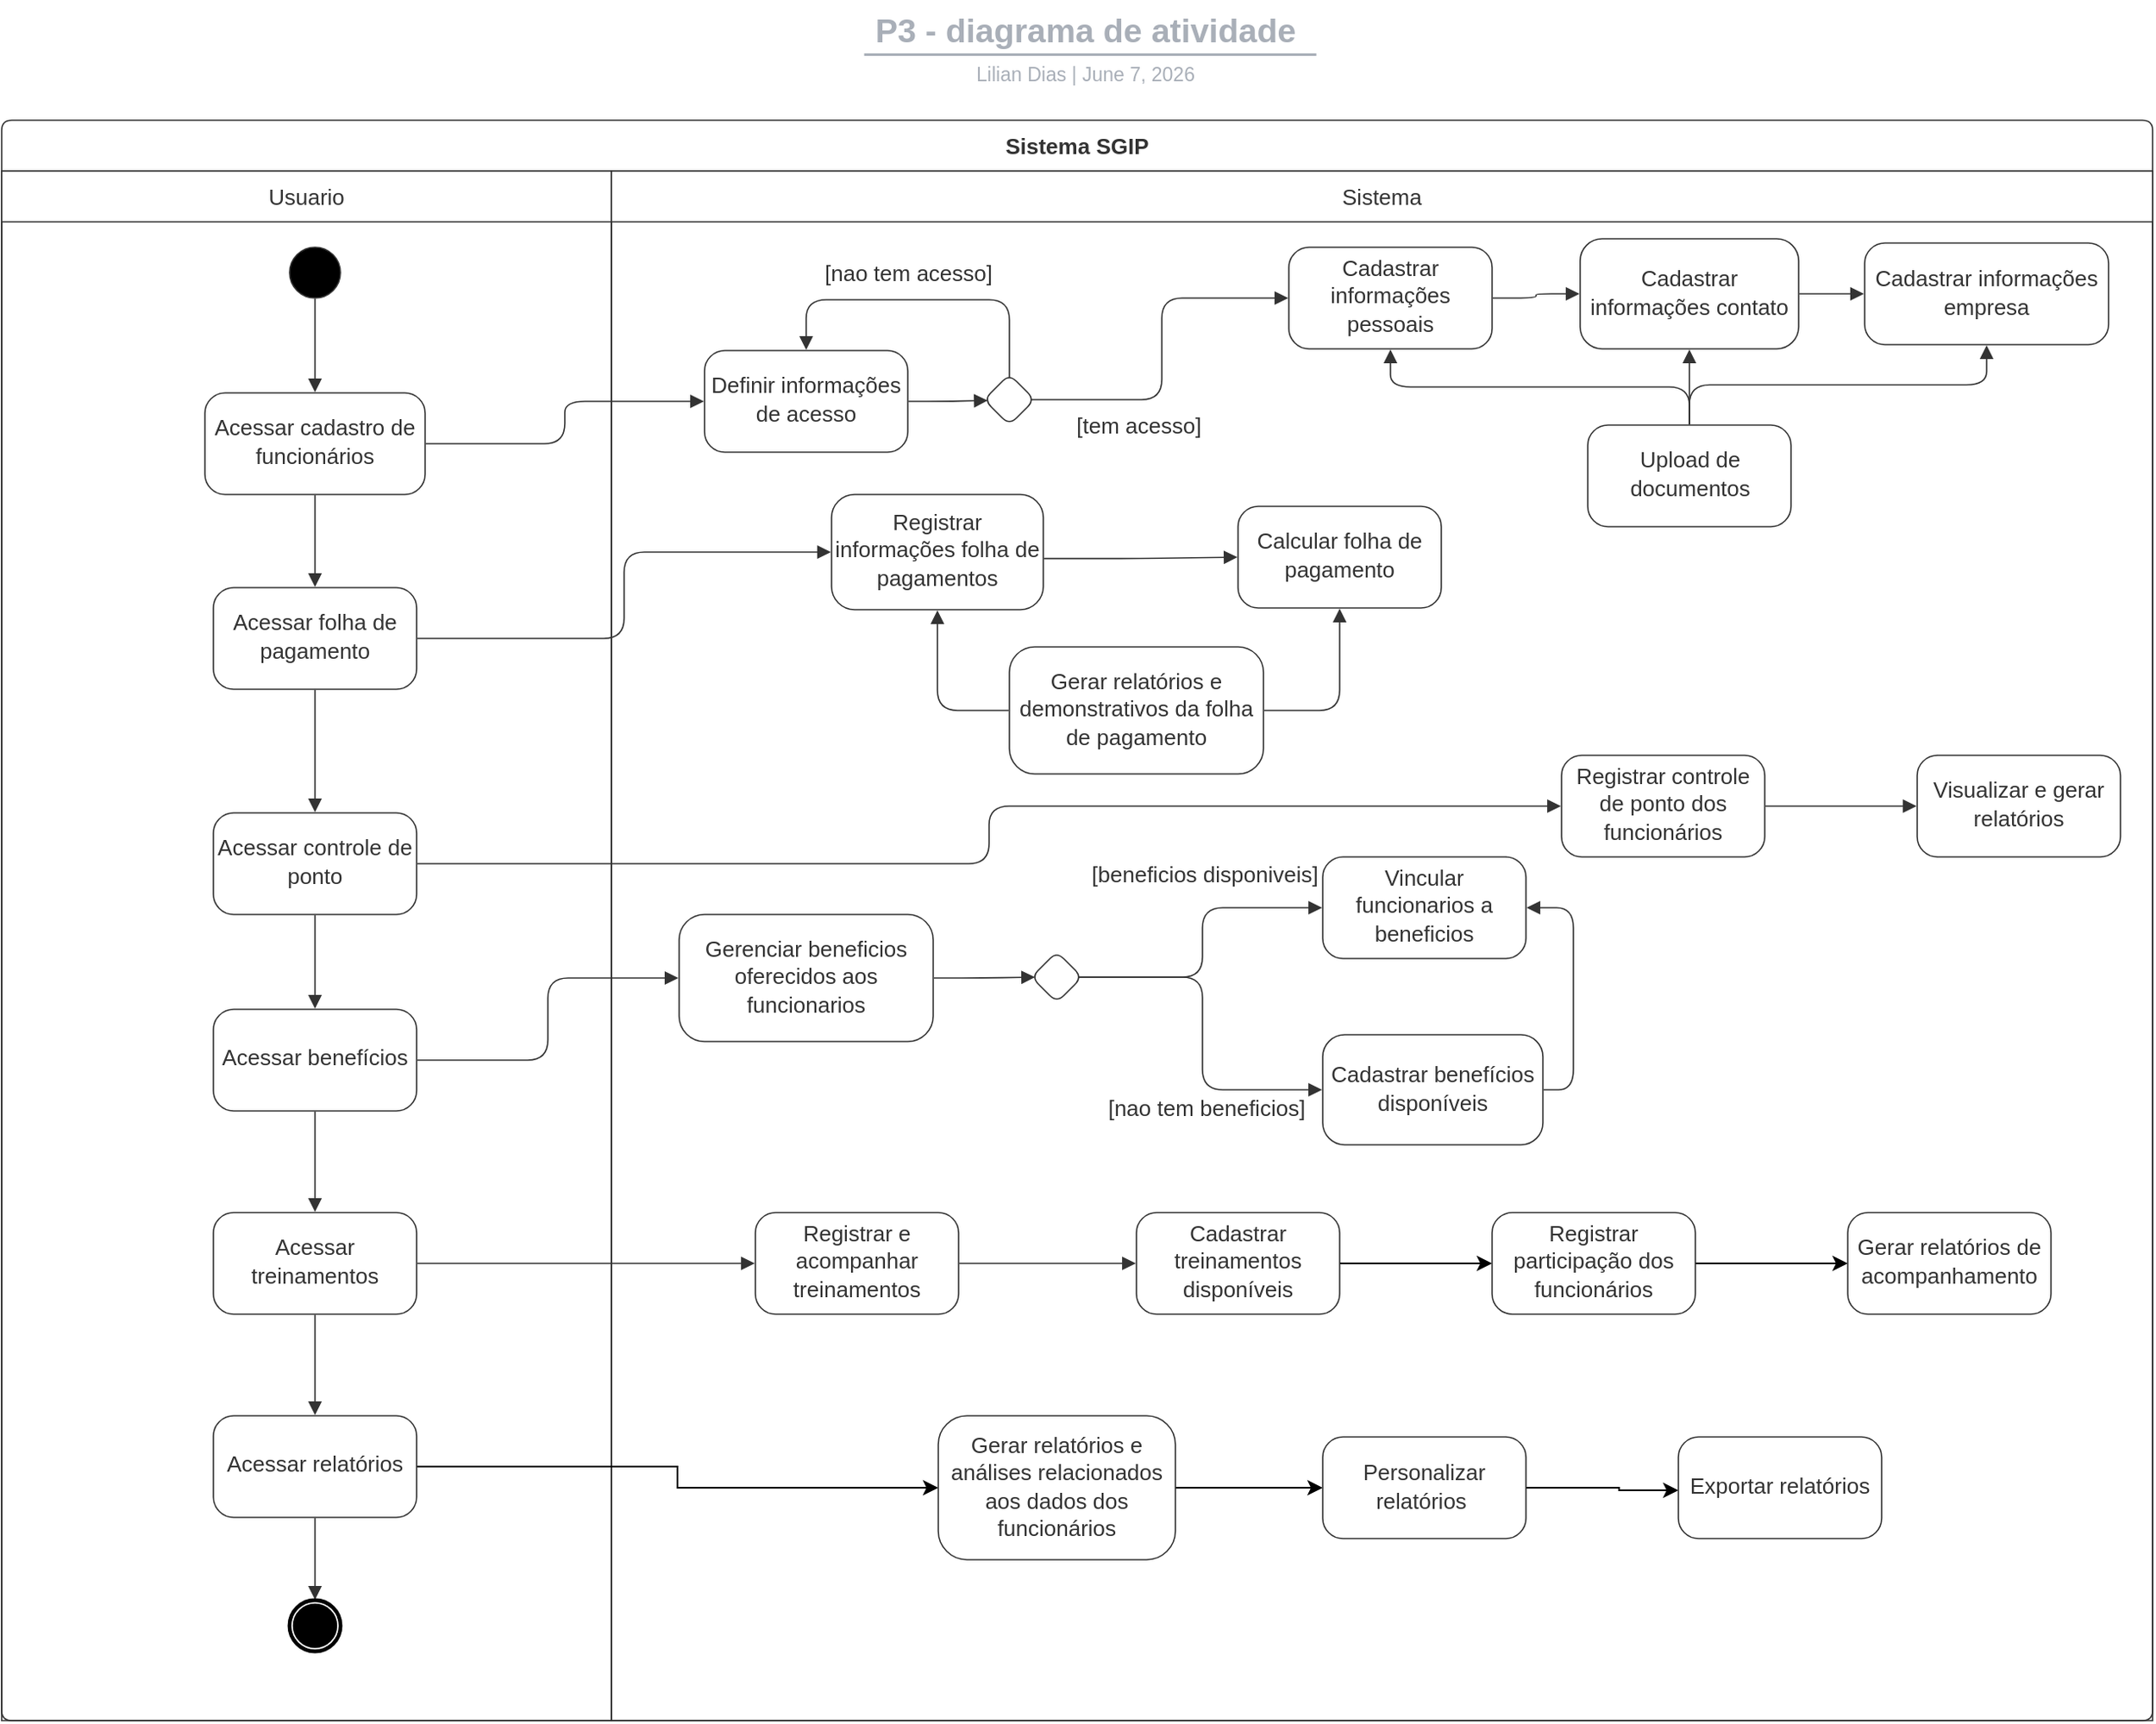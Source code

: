 <mxfile version="21.5.2" type="github">
  <diagram id="C5RBs43oDa-KdzZeNtuy" name="Page-1">
    <mxGraphModel dx="2074" dy="797" grid="1" gridSize="10" guides="1" tooltips="1" connect="1" arrows="1" fold="1" page="1" pageScale="1" pageWidth="827" pageHeight="1169" math="0" shadow="0">
      <root>
        <mxCell id="WIyWlLk6GJQsqaUBKTNV-0" />
        <mxCell id="WIyWlLk6GJQsqaUBKTNV-1" parent="WIyWlLk6GJQsqaUBKTNV-0" />
        <mxCell id="VfAm5lMC9TSW_gZZQwDL-0" value="Sistema SGIP" style="swimlane;startSize=30;html=1;whiteSpace=wrap;childLayout=stackLayout;resizeParent=1;dropTarget=0;spacing=0;strokeColor=#333333;strokeOpacity=100;fillOpacity=100;rounded=1;absoluteArcSize=1;arcSize=12;fillColor=#ffffff;strokeWidth=0.8;container=1;pointerEvents=0;collapsible=0;recursiveResize=0;fontSize=13;fontColor=#333333;align=center;" vertex="1" parent="WIyWlLk6GJQsqaUBKTNV-1">
          <mxGeometry x="180" y="90" width="1270" height="945" as="geometry" />
        </mxCell>
        <mxCell id="VfAm5lMC9TSW_gZZQwDL-1" value="Usuario" style="swimlane;html=1;whiteSpace=wrap;connectable=0;fontStyle=0;startSize=30;dropTarget=0;rounded=0;spacing=0;strokeColor=#333333;strokeOpacity=100;fillOpacity=100;fillColor=#ffffff;strokeWidth=0.8;container=1;pointerEvents=0;collapsible=0;recursiveResize=0;fontSize=13;fontColor=#333333;align=center;" vertex="1" parent="VfAm5lMC9TSW_gZZQwDL-0">
          <mxGeometry y="30" width="360.0" height="915" as="geometry" />
        </mxCell>
        <mxCell id="VfAm5lMC9TSW_gZZQwDL-2" value="Sistema" style="swimlane;html=1;whiteSpace=wrap;connectable=0;fontStyle=0;startSize=30;dropTarget=0;rounded=0;spacing=0;strokeColor=#333333;strokeOpacity=100;fillOpacity=100;fillColor=#ffffff;strokeWidth=0.8;container=1;pointerEvents=0;collapsible=0;recursiveResize=0;fontSize=13;fontColor=#333333;align=center;" vertex="1" parent="VfAm5lMC9TSW_gZZQwDL-0">
          <mxGeometry x="360.0" y="30" width="910" height="915" as="geometry" />
        </mxCell>
        <mxCell id="VfAm5lMC9TSW_gZZQwDL-3" value="" style="html=1;jettySize=18;whiteSpace=wrap;fontSize=13;fontFamily=helvetica;strokeColor=#333333;strokeOpacity=100;strokeWidth=0.8;rounded=1;arcSize=24;edgeStyle=orthogonalEdgeStyle;startArrow=none;endArrow=block;endFill=1;exitX=0.5;exitY=1.006;exitPerimeter=0;entryX=0.5;entryY=-0.013;entryPerimeter=0;lucidId=8az7VB~RR4tr;" edge="1" parent="WIyWlLk6GJQsqaUBKTNV-1" source="VfAm5lMC9TSW_gZZQwDL-17" target="VfAm5lMC9TSW_gZZQwDL-4">
          <mxGeometry width="100" height="100" relative="1" as="geometry">
            <Array as="points" />
          </mxGeometry>
        </mxCell>
        <mxCell id="VfAm5lMC9TSW_gZZQwDL-4" value="" style="html=1;overflow=block;blockSpacing=1;whiteSpace=wrap;shape=mxgraph.bpmn.shape;outline=end;symbol=terminate;strokeColor=#000000;fillColor=#ffffff;fontSize=13;spacing=3.6;strokeOpacity=100;fillOpacity=100;rounded=1;absoluteArcSize=1;arcSize=12;strokeWidth=0.8;lucidId=8az7l5J2gxka;" vertex="1" parent="WIyWlLk6GJQsqaUBKTNV-1">
          <mxGeometry x="350" y="964" width="30" height="30" as="geometry" />
        </mxCell>
        <mxCell id="VfAm5lMC9TSW_gZZQwDL-5" value="" style="group;dropTarget=0;pointerEvents=0;" vertex="1" parent="WIyWlLk6GJQsqaUBKTNV-1">
          <mxGeometry x="500" y="20" width="640" height="45" as="geometry" />
        </mxCell>
        <UserObject label="Lilian Dias |  %date{mmmm d, yyyy}%" placeholders="1" id="VfAm5lMC9TSW_gZZQwDL-6">
          <mxCell style="html=1;overflow=block;blockSpacing=1;whiteSpace=wrap;fontSize=11.5;fontColor=#a9afb8;align=center;spacingLeft=7;spacingRight=7;spacingTop=2;spacing=3;strokeOpacity=0;fillOpacity=0;rounded=1;absoluteArcSize=1;arcSize=12;fillColor=#ffffff;strokeWidth=1.5;lucidId=XAHRuz~U8Yj1;" vertex="1" parent="VfAm5lMC9TSW_gZZQwDL-5">
            <mxGeometry y="31" width="640" height="14" as="geometry" />
          </mxCell>
        </UserObject>
        <UserObject label="P3 - diagrama de atividade" placeholders="1" id="VfAm5lMC9TSW_gZZQwDL-7">
          <mxCell style="html=1;overflow=block;blockSpacing=1;whiteSpace=wrap;fontSize=19.7;fontColor=#a9afb8;fontStyle=1;align=center;spacingLeft=7;spacingRight=7;spacingTop=2;spacing=3;strokeOpacity=0;fillOpacity=0;rounded=1;absoluteArcSize=1;arcSize=12;fillColor=#ffffff;strokeWidth=1.5;lucidId=XAHRGF5BMHfK;" vertex="1" parent="VfAm5lMC9TSW_gZZQwDL-5">
            <mxGeometry width="640" height="31" as="geometry" />
          </mxCell>
        </UserObject>
        <mxCell id="VfAm5lMC9TSW_gZZQwDL-8" value="" style="html=1;jettySize=18;whiteSpace=wrap;fontSize=13;fontFamily=Helvetica;strokeColor=#a9afb8;strokeOpacity=100;strokeWidth=1.5;rounded=0;startArrow=none;endArrow=none;lucidId=XAHRdl.yW0Wk;" edge="1" parent="VfAm5lMC9TSW_gZZQwDL-5">
          <mxGeometry width="100" height="100" relative="1" as="geometry">
            <Array as="points" />
            <mxPoint x="189" y="31" as="sourcePoint" />
            <mxPoint x="456" y="31" as="targetPoint" />
          </mxGeometry>
        </mxCell>
        <mxCell id="VfAm5lMC9TSW_gZZQwDL-9" value="&lt;div style=&quot;display: flex; justify-content: center; text-align: center; align-items: baseline; font-size: 0; line-height: 1.25;margin-top: -2px;&quot;&gt;&lt;span&gt;&lt;span style=&quot;font-size:13px;color:#333333;&quot;&gt;Acessar cadastro de funcionários&lt;/span&gt;&lt;/span&gt;&lt;/div&gt;" style="rounded=1;arcSize=20;whiteSpace=wrap;overflow=block;blockSpacing=1;html=1;fontSize=13;spacing=0;strokeColor=#333333;strokeOpacity=100;fillOpacity=100;fillColor=#ffffff;strokeWidth=0.8;" vertex="1" parent="WIyWlLk6GJQsqaUBKTNV-1">
          <mxGeometry x="300" y="251" width="130" height="60" as="geometry" />
        </mxCell>
        <mxCell id="VfAm5lMC9TSW_gZZQwDL-10" value="&lt;div style=&quot;display: flex; justify-content: center; text-align: center; align-items: baseline; font-size: 0; line-height: 1.25;margin-top: -2px;&quot;&gt;&lt;span&gt;&lt;span style=&quot;font-size:13px;color:#333333;&quot;&gt;Acessar folha de pagamento&lt;/span&gt;&lt;/span&gt;&lt;/div&gt;" style="rounded=1;arcSize=20;whiteSpace=wrap;overflow=block;blockSpacing=1;html=1;fontSize=13;spacing=0;strokeColor=#333333;strokeOpacity=100;fillOpacity=100;fillColor=#ffffff;strokeWidth=0.8;" vertex="1" parent="WIyWlLk6GJQsqaUBKTNV-1">
          <mxGeometry x="305" y="366" width="120" height="60" as="geometry" />
        </mxCell>
        <mxCell id="VfAm5lMC9TSW_gZZQwDL-11" value="&lt;div style=&quot;display: flex; justify-content: center; text-align: center; align-items: baseline; font-size: 0; line-height: 1.25;margin-top: -2px;&quot;&gt;&lt;span&gt;&lt;span style=&quot;font-size:13px;color:#333333;&quot;&gt;Acessar controle de ponto&lt;/span&gt;&lt;/span&gt;&lt;/div&gt;" style="rounded=1;arcSize=20;whiteSpace=wrap;overflow=block;blockSpacing=1;html=1;fontSize=13;spacing=0;strokeColor=#333333;strokeOpacity=100;fillOpacity=100;fillColor=#ffffff;strokeWidth=0.8;" vertex="1" parent="WIyWlLk6GJQsqaUBKTNV-1">
          <mxGeometry x="305" y="499" width="120" height="60" as="geometry" />
        </mxCell>
        <mxCell id="VfAm5lMC9TSW_gZZQwDL-12" value="" style="html=1;jettySize=18;whiteSpace=wrap;fontSize=13;strokeColor=#333333;strokeOpacity=100;strokeWidth=0.8;rounded=1;arcSize=24;edgeStyle=orthogonalEdgeStyle;startArrow=none;endArrow=block;endFill=1;exitX=0.5;exitY=1.006;exitPerimeter=0;entryX=0.5;entryY=-0.006;entryPerimeter=0;lucidId=9Hlx~xrgSM9n;" edge="1" parent="WIyWlLk6GJQsqaUBKTNV-1" source="VfAm5lMC9TSW_gZZQwDL-11" target="VfAm5lMC9TSW_gZZQwDL-13">
          <mxGeometry width="100" height="100" relative="1" as="geometry">
            <Array as="points" />
          </mxGeometry>
        </mxCell>
        <mxCell id="VfAm5lMC9TSW_gZZQwDL-13" value="&lt;div style=&quot;display: flex; justify-content: center; text-align: center; align-items: baseline; font-size: 0; line-height: 1.25;margin-top: -2px;&quot;&gt;&lt;span&gt;&lt;span style=&quot;font-size:13px;color:#333333;&quot;&gt;Acessar benefícios&lt;/span&gt;&lt;/span&gt;&lt;/div&gt;" style="rounded=1;arcSize=20;whiteSpace=wrap;overflow=block;blockSpacing=1;html=1;fontSize=13;spacing=0;strokeColor=#333333;strokeOpacity=100;fillOpacity=100;fillColor=#ffffff;strokeWidth=0.8;" vertex="1" parent="WIyWlLk6GJQsqaUBKTNV-1">
          <mxGeometry x="305" y="615" width="120" height="60" as="geometry" />
        </mxCell>
        <mxCell id="VfAm5lMC9TSW_gZZQwDL-14" value="" style="html=1;jettySize=18;whiteSpace=wrap;fontSize=13;strokeColor=#333333;strokeOpacity=100;strokeWidth=0.8;rounded=1;arcSize=24;edgeStyle=orthogonalEdgeStyle;startArrow=none;endArrow=block;endFill=1;exitX=0.5;exitY=1.006;exitPerimeter=0;entryX=0.5;entryY=-0.006;entryPerimeter=0;lucidId=OJlxJ6i3S-UA;" edge="1" parent="WIyWlLk6GJQsqaUBKTNV-1" source="VfAm5lMC9TSW_gZZQwDL-13" target="VfAm5lMC9TSW_gZZQwDL-15">
          <mxGeometry width="100" height="100" relative="1" as="geometry">
            <Array as="points" />
          </mxGeometry>
        </mxCell>
        <mxCell id="VfAm5lMC9TSW_gZZQwDL-15" value="&lt;div style=&quot;display: flex; justify-content: center; text-align: center; align-items: baseline; font-size: 0; line-height: 1.25;margin-top: -2px;&quot;&gt;&lt;span&gt;&lt;span style=&quot;font-size:13px;color:#333333;&quot;&gt;Acessar treinamentos&lt;/span&gt;&lt;/span&gt;&lt;/div&gt;" style="rounded=1;arcSize=20;whiteSpace=wrap;overflow=block;blockSpacing=1;html=1;fontSize=13;spacing=0;strokeColor=#333333;strokeOpacity=100;fillOpacity=100;fillColor=#ffffff;strokeWidth=0.8;" vertex="1" parent="WIyWlLk6GJQsqaUBKTNV-1">
          <mxGeometry x="305" y="735" width="120" height="60" as="geometry" />
        </mxCell>
        <mxCell id="VfAm5lMC9TSW_gZZQwDL-16" value="" style="html=1;jettySize=18;whiteSpace=wrap;fontSize=13;strokeColor=#333333;strokeOpacity=100;strokeWidth=0.8;rounded=1;arcSize=24;edgeStyle=orthogonalEdgeStyle;startArrow=none;endArrow=block;endFill=1;exitX=0.5;exitY=1.006;exitPerimeter=0;entryX=0.5;entryY=-0.006;entryPerimeter=0;lucidId=-Jlx4M3DqUqU;" edge="1" parent="WIyWlLk6GJQsqaUBKTNV-1" source="VfAm5lMC9TSW_gZZQwDL-15" target="VfAm5lMC9TSW_gZZQwDL-17">
          <mxGeometry width="100" height="100" relative="1" as="geometry">
            <Array as="points" />
          </mxGeometry>
        </mxCell>
        <mxCell id="VfAm5lMC9TSW_gZZQwDL-70" style="edgeStyle=orthogonalEdgeStyle;rounded=0;orthogonalLoop=1;jettySize=auto;html=1;exitX=1;exitY=0.5;exitDx=0;exitDy=0;" edge="1" parent="WIyWlLk6GJQsqaUBKTNV-1" source="VfAm5lMC9TSW_gZZQwDL-17" target="VfAm5lMC9TSW_gZZQwDL-71">
          <mxGeometry relative="1" as="geometry">
            <mxPoint x="750" y="885" as="targetPoint" />
          </mxGeometry>
        </mxCell>
        <mxCell id="VfAm5lMC9TSW_gZZQwDL-17" value="&lt;div style=&quot;display: flex; justify-content: center; text-align: center; align-items: baseline; font-size: 0; line-height: 1.25;margin-top: -2px;&quot;&gt;&lt;span&gt;&lt;span style=&quot;font-size:13px;color:#333333;&quot;&gt;Acessar relatórios&lt;/span&gt;&lt;/span&gt;&lt;/div&gt;" style="rounded=1;arcSize=20;whiteSpace=wrap;overflow=block;blockSpacing=1;html=1;fontSize=13;spacing=0;strokeColor=#333333;strokeOpacity=100;fillOpacity=100;fillColor=#ffffff;strokeWidth=0.8;" vertex="1" parent="WIyWlLk6GJQsqaUBKTNV-1">
          <mxGeometry x="305" y="855" width="120" height="60" as="geometry" />
        </mxCell>
        <mxCell id="VfAm5lMC9TSW_gZZQwDL-18" value="&lt;div style=&quot;display: flex; justify-content: center; text-align: center; align-items: baseline; font-size: 0; line-height: 1.25;margin-top: -2px;&quot;&gt;&lt;span&gt;&lt;span style=&quot;font-size:13px;color:#333333;&quot;&gt;Cadastrar informações pessoais&lt;/span&gt;&lt;/span&gt;&lt;/div&gt;" style="rounded=1;arcSize=20;whiteSpace=wrap;overflow=block;blockSpacing=1;html=1;fontSize=13;spacing=0;strokeColor=#333333;strokeOpacity=100;fillOpacity=100;fillColor=#ffffff;strokeWidth=0.8;" vertex="1" parent="WIyWlLk6GJQsqaUBKTNV-1">
          <mxGeometry x="940" y="165" width="120" height="60" as="geometry" />
        </mxCell>
        <mxCell id="VfAm5lMC9TSW_gZZQwDL-19" value="&lt;div style=&quot;display: flex; justify-content: center; text-align: center; align-items: baseline; font-size: 0; line-height: 1.25;margin-top: -2px;&quot;&gt;&lt;span&gt;&lt;span style=&quot;font-size:13px;color:#333333;&quot;&gt;Cadastrar informações contato&lt;/span&gt;&lt;/span&gt;&lt;/div&gt;" style="rounded=1;arcSize=20;whiteSpace=wrap;overflow=block;blockSpacing=1;html=1;fontSize=13;spacing=0;strokeColor=#333333;strokeOpacity=100;fillOpacity=100;fillColor=#ffffff;strokeWidth=0.8;" vertex="1" parent="WIyWlLk6GJQsqaUBKTNV-1">
          <mxGeometry x="1112" y="160" width="129" height="65" as="geometry" />
        </mxCell>
        <mxCell id="VfAm5lMC9TSW_gZZQwDL-20" value="&lt;div style=&quot;display: flex; justify-content: center; text-align: center; align-items: baseline; font-size: 0; line-height: 1.25;margin-top: -2px;&quot;&gt;&lt;span&gt;&lt;span style=&quot;font-size:13px;color:#333333;&quot;&gt;Cadastrar informações empresa&lt;/span&gt;&lt;/span&gt;&lt;/div&gt;" style="rounded=1;arcSize=20;whiteSpace=wrap;overflow=block;blockSpacing=1;html=1;fontSize=13;spacing=0;strokeColor=#333333;strokeOpacity=100;fillOpacity=100;fillColor=#ffffff;strokeWidth=0.8;" vertex="1" parent="WIyWlLk6GJQsqaUBKTNV-1">
          <mxGeometry x="1280" y="162.5" width="144" height="60" as="geometry" />
        </mxCell>
        <mxCell id="VfAm5lMC9TSW_gZZQwDL-21" value="&lt;div style=&quot;display: flex; justify-content: center; text-align: center; align-items: baseline; font-size: 0; line-height: 1.25;margin-top: -2px;&quot;&gt;&lt;span&gt;&lt;span style=&quot;font-size:13px;color:#333333;&quot;&gt;Upload de documentos&lt;/span&gt;&lt;/span&gt;&lt;/div&gt;" style="rounded=1;arcSize=20;whiteSpace=wrap;overflow=block;blockSpacing=1;html=1;fontSize=13;spacing=0;strokeColor=#333333;strokeOpacity=100;fillOpacity=100;fillColor=#ffffff;strokeWidth=0.8;" vertex="1" parent="WIyWlLk6GJQsqaUBKTNV-1">
          <mxGeometry x="1116.5" y="270" width="120" height="60" as="geometry" />
        </mxCell>
        <mxCell id="VfAm5lMC9TSW_gZZQwDL-22" value="&lt;div style=&quot;display: flex; justify-content: center; text-align: center; align-items: baseline; font-size: 0; line-height: 1.25;margin-top: -2px;&quot;&gt;&lt;span&gt;&lt;span style=&quot;font-size:13px;color:#333333;&quot;&gt;Definir informações de acesso&lt;/span&gt;&lt;/span&gt;&lt;/div&gt;" style="rounded=1;arcSize=20;whiteSpace=wrap;overflow=block;blockSpacing=1;html=1;fontSize=13;spacing=0;strokeColor=#333333;strokeOpacity=100;fillOpacity=100;fillColor=#ffffff;strokeWidth=0.8;" vertex="1" parent="WIyWlLk6GJQsqaUBKTNV-1">
          <mxGeometry x="595" y="226" width="120" height="60" as="geometry" />
        </mxCell>
        <mxCell id="VfAm5lMC9TSW_gZZQwDL-23" value="&lt;div style=&quot;display: flex; justify-content: center; text-align: center; align-items: baseline; font-size: 0; line-height: 1.25;margin-top: -2px;&quot;&gt;&lt;span&gt;&lt;span style=&quot;font-size:13px;color:#333333;&quot;&gt;Calcular folha de pagamento&lt;/span&gt;&lt;/span&gt;&lt;/div&gt;" style="rounded=1;arcSize=20;whiteSpace=wrap;overflow=block;blockSpacing=1;html=1;fontSize=13;spacing=0;strokeColor=#333333;strokeOpacity=100;fillOpacity=100;fillColor=#ffffff;strokeWidth=0.8;" vertex="1" parent="WIyWlLk6GJQsqaUBKTNV-1">
          <mxGeometry x="910" y="318" width="120" height="60" as="geometry" />
        </mxCell>
        <mxCell id="VfAm5lMC9TSW_gZZQwDL-24" value="&lt;div style=&quot;display: flex; justify-content: center; text-align: center; align-items: baseline; font-size: 0; line-height: 1.25;margin-top: -2px;&quot;&gt;&lt;span&gt;&lt;span style=&quot;font-size:13px;color:#333333;&quot;&gt;Gerar relatórios e demonstrativos da folha de pagamento&lt;/span&gt;&lt;/span&gt;&lt;/div&gt;" style="rounded=1;arcSize=20;whiteSpace=wrap;overflow=block;blockSpacing=1;html=1;fontSize=13;spacing=0;strokeColor=#333333;strokeOpacity=100;fillOpacity=100;fillColor=#ffffff;strokeWidth=0.8;" vertex="1" parent="WIyWlLk6GJQsqaUBKTNV-1">
          <mxGeometry x="775" y="401" width="150" height="75" as="geometry" />
        </mxCell>
        <mxCell id="VfAm5lMC9TSW_gZZQwDL-25" value="" style="html=1;overflow=block;blockSpacing=1;whiteSpace=wrap;ellipse;fillColor=#000000;fontSize=13;spacing=0;strokeColor=#333333;strokeOpacity=100;fillOpacity=100;rounded=1;absoluteArcSize=1;arcSize=12;strokeWidth=0.8;lucidId=L6lxmeAMCi22;" vertex="1" parent="WIyWlLk6GJQsqaUBKTNV-1">
          <mxGeometry x="350" y="165" width="30" height="30" as="geometry" />
        </mxCell>
        <mxCell id="VfAm5lMC9TSW_gZZQwDL-26" value="" style="html=1;jettySize=18;whiteSpace=wrap;fontSize=13;strokeColor=#333333;strokeOpacity=100;strokeWidth=0.8;rounded=1;arcSize=24;edgeStyle=orthogonalEdgeStyle;startArrow=none;endArrow=block;endFill=1;exitX=0.5;exitY=1.013;exitPerimeter=0;entryX=0.5;entryY=-0.006;entryPerimeter=0;lucidId=~6lxOK8rLLWM;" edge="1" parent="WIyWlLk6GJQsqaUBKTNV-1" source="VfAm5lMC9TSW_gZZQwDL-25" target="VfAm5lMC9TSW_gZZQwDL-9">
          <mxGeometry width="100" height="100" relative="1" as="geometry">
            <Array as="points" />
          </mxGeometry>
        </mxCell>
        <mxCell id="VfAm5lMC9TSW_gZZQwDL-27" value="" style="html=1;jettySize=18;whiteSpace=wrap;fontSize=13;strokeColor=#333333;strokeOpacity=100;strokeWidth=0.8;rounded=1;arcSize=24;edgeStyle=orthogonalEdgeStyle;startArrow=none;endArrow=block;endFill=1;exitX=1.003;exitY=0.5;exitPerimeter=0;entryX=-0.003;entryY=0.5;entryPerimeter=0;lucidId=c~lxvWkTwuAA;" edge="1" parent="WIyWlLk6GJQsqaUBKTNV-1" source="VfAm5lMC9TSW_gZZQwDL-18" target="VfAm5lMC9TSW_gZZQwDL-19">
          <mxGeometry width="100" height="100" relative="1" as="geometry">
            <Array as="points" />
          </mxGeometry>
        </mxCell>
        <mxCell id="VfAm5lMC9TSW_gZZQwDL-28" value="" style="html=1;jettySize=18;whiteSpace=wrap;fontSize=13;strokeColor=#333333;strokeOpacity=100;strokeWidth=0.8;rounded=1;arcSize=24;edgeStyle=orthogonalEdgeStyle;startArrow=none;endArrow=block;endFill=1;exitX=1.003;exitY=0.5;exitPerimeter=0;entryX=-0.003;entryY=0.5;entryPerimeter=0;lucidId=z~lx~7n917kX;" edge="1" parent="WIyWlLk6GJQsqaUBKTNV-1" source="VfAm5lMC9TSW_gZZQwDL-19" target="VfAm5lMC9TSW_gZZQwDL-20">
          <mxGeometry width="100" height="100" relative="1" as="geometry">
            <Array as="points" />
          </mxGeometry>
        </mxCell>
        <mxCell id="VfAm5lMC9TSW_gZZQwDL-29" value="" style="html=1;jettySize=18;whiteSpace=wrap;fontSize=13;strokeColor=#333333;strokeOpacity=100;strokeWidth=0.8;rounded=1;arcSize=24;edgeStyle=orthogonalEdgeStyle;startArrow=none;endArrow=block;endFill=1;exitX=0.5;exitY=-0.006;exitPerimeter=0;entryX=0.5;entryY=1.006;entryPerimeter=0;lucidId=bbmx_AMZQRzz;" edge="1" parent="WIyWlLk6GJQsqaUBKTNV-1" source="VfAm5lMC9TSW_gZZQwDL-21" target="VfAm5lMC9TSW_gZZQwDL-18">
          <mxGeometry width="100" height="100" relative="1" as="geometry">
            <Array as="points" />
          </mxGeometry>
        </mxCell>
        <mxCell id="VfAm5lMC9TSW_gZZQwDL-30" value="" style="html=1;jettySize=18;whiteSpace=wrap;fontSize=13;strokeColor=#333333;strokeOpacity=100;strokeWidth=0.8;rounded=1;arcSize=24;edgeStyle=orthogonalEdgeStyle;startArrow=none;endArrow=block;endFill=1;exitX=0.5;exitY=-0.006;exitPerimeter=0;entryX=0.5;entryY=1.006;entryPerimeter=0;lucidId=gbmx~8WqX-Ra;" edge="1" parent="WIyWlLk6GJQsqaUBKTNV-1" source="VfAm5lMC9TSW_gZZQwDL-21" target="VfAm5lMC9TSW_gZZQwDL-19">
          <mxGeometry width="100" height="100" relative="1" as="geometry">
            <Array as="points" />
          </mxGeometry>
        </mxCell>
        <mxCell id="VfAm5lMC9TSW_gZZQwDL-31" value="" style="html=1;jettySize=18;whiteSpace=wrap;fontSize=13;strokeColor=#333333;strokeOpacity=100;strokeWidth=0.8;rounded=1;arcSize=24;edgeStyle=orthogonalEdgeStyle;startArrow=none;endArrow=block;endFill=1;exitX=0.5;exitY=-0.006;exitPerimeter=0;entryX=0.5;entryY=1.006;entryPerimeter=0;lucidId=mbmx8ubg~8YR;" edge="1" parent="WIyWlLk6GJQsqaUBKTNV-1" source="VfAm5lMC9TSW_gZZQwDL-21" target="VfAm5lMC9TSW_gZZQwDL-20">
          <mxGeometry width="100" height="100" relative="1" as="geometry">
            <Array as="points" />
          </mxGeometry>
        </mxCell>
        <mxCell id="VfAm5lMC9TSW_gZZQwDL-32" value="" style="html=1;overflow=block;blockSpacing=1;whiteSpace=wrap;shape=rhombus;fontSize=13;spacing=0;strokeColor=#333333;strokeOpacity=100;fillOpacity=100;rounded=1;absoluteArcSize=1;arcSize=12;fillColor=#ffffff;strokeWidth=0.8;lucidId=bcmxkxxRHylg;" vertex="1" parent="WIyWlLk6GJQsqaUBKTNV-1">
          <mxGeometry x="760" y="240" width="30" height="30" as="geometry" />
        </mxCell>
        <mxCell id="VfAm5lMC9TSW_gZZQwDL-33" value="" style="html=1;jettySize=18;whiteSpace=wrap;fontSize=13;fontColor=#333333;align=center;strokeColor=#333333;strokeOpacity=100;strokeWidth=0.8;rounded=1;arcSize=24;edgeStyle=orthogonalEdgeStyle;startArrow=none;endArrow=block;endFill=1;exitX=0.93;exitY=0.5;exitPerimeter=0;entryX=-0.003;entryY=0.5;entryPerimeter=0;lucidId=WfmxA.3ZWwXJ;" edge="1" parent="WIyWlLk6GJQsqaUBKTNV-1" source="VfAm5lMC9TSW_gZZQwDL-32" target="VfAm5lMC9TSW_gZZQwDL-18">
          <mxGeometry width="100" height="100" relative="1" as="geometry">
            <Array as="points" />
          </mxGeometry>
        </mxCell>
        <mxCell id="VfAm5lMC9TSW_gZZQwDL-34" value="[tem acesso]" style="text;html=1;resizable=0;labelBackgroundColor=default;align=center;verticalAlign=middle;fontColor=#333333;fontSize=13;" vertex="1" parent="VfAm5lMC9TSW_gZZQwDL-33">
          <mxGeometry x="-0.429" relative="1" as="geometry">
            <mxPoint x="2" y="15" as="offset" />
          </mxGeometry>
        </mxCell>
        <mxCell id="VfAm5lMC9TSW_gZZQwDL-35" value="" style="html=1;jettySize=18;whiteSpace=wrap;fontSize=13;strokeColor=#333333;strokeOpacity=100;strokeWidth=0.8;rounded=1;arcSize=24;edgeStyle=orthogonalEdgeStyle;startArrow=none;endArrow=block;endFill=1;exitX=1.003;exitY=0.5;exitPerimeter=0;entryX=-0.003;entryY=0.5;entryPerimeter=0;lucidId=Mgmxp80k2beB;" edge="1" parent="WIyWlLk6GJQsqaUBKTNV-1" source="VfAm5lMC9TSW_gZZQwDL-9" target="VfAm5lMC9TSW_gZZQwDL-22">
          <mxGeometry width="100" height="100" relative="1" as="geometry">
            <Array as="points" />
          </mxGeometry>
        </mxCell>
        <mxCell id="VfAm5lMC9TSW_gZZQwDL-36" value="" style="html=1;jettySize=18;whiteSpace=wrap;fontSize=13;strokeColor=#333333;strokeOpacity=100;strokeWidth=0.8;rounded=1;arcSize=24;edgeStyle=orthogonalEdgeStyle;startArrow=none;endArrow=block;endFill=1;exitX=1.003;exitY=0.5;exitPerimeter=0;entryX=0.072;entryY=0.516;entryPerimeter=0;lucidId=XgmxCBs44MdK;" edge="1" parent="WIyWlLk6GJQsqaUBKTNV-1" source="VfAm5lMC9TSW_gZZQwDL-22" target="VfAm5lMC9TSW_gZZQwDL-32">
          <mxGeometry width="100" height="100" relative="1" as="geometry">
            <Array as="points" />
          </mxGeometry>
        </mxCell>
        <mxCell id="VfAm5lMC9TSW_gZZQwDL-37" value="" style="html=1;jettySize=18;whiteSpace=wrap;fontSize=13;fontColor=#333333;align=center;strokeColor=#333333;strokeOpacity=100;strokeWidth=0.8;rounded=1;arcSize=24;edgeStyle=orthogonalEdgeStyle;startArrow=none;endArrow=block;endFill=1;exitX=0.5;exitY=0.07;exitPerimeter=0;entryX=0.5;entryY=-0.006;entryPerimeter=0;lucidId=8gmxMDL5zH5B;" edge="1" parent="WIyWlLk6GJQsqaUBKTNV-1" source="VfAm5lMC9TSW_gZZQwDL-32" target="VfAm5lMC9TSW_gZZQwDL-22">
          <mxGeometry width="100" height="100" relative="1" as="geometry">
            <Array as="points">
              <mxPoint x="775" y="196" />
              <mxPoint x="655" y="196" />
            </Array>
          </mxGeometry>
        </mxCell>
        <mxCell id="VfAm5lMC9TSW_gZZQwDL-38" value="[nao tem acesso]" style="text;html=1;resizable=0;labelBackgroundColor=default;align=center;verticalAlign=middle;fontColor=#333333;fontSize=13;" vertex="1" parent="VfAm5lMC9TSW_gZZQwDL-37">
          <mxGeometry relative="1" as="geometry">
            <mxPoint x="-8" y="-16" as="offset" />
          </mxGeometry>
        </mxCell>
        <mxCell id="VfAm5lMC9TSW_gZZQwDL-39" value="" style="html=1;jettySize=18;whiteSpace=wrap;fontSize=13;strokeColor=#333333;strokeOpacity=100;strokeWidth=0.8;rounded=1;arcSize=24;edgeStyle=orthogonalEdgeStyle;startArrow=none;endArrow=block;endFill=1;exitX=0.5;exitY=1.006;exitPerimeter=0;entryX=0.5;entryY=-0.006;entryPerimeter=0;lucidId=vkmxV_wnfXW1;" edge="1" parent="WIyWlLk6GJQsqaUBKTNV-1" source="VfAm5lMC9TSW_gZZQwDL-9" target="VfAm5lMC9TSW_gZZQwDL-10">
          <mxGeometry width="100" height="100" relative="1" as="geometry">
            <Array as="points" />
          </mxGeometry>
        </mxCell>
        <mxCell id="VfAm5lMC9TSW_gZZQwDL-40" value="" style="html=1;jettySize=18;whiteSpace=wrap;fontSize=13;strokeColor=#333333;strokeOpacity=100;strokeWidth=0.8;rounded=1;arcSize=24;edgeStyle=orthogonalEdgeStyle;startArrow=none;endArrow=block;endFill=1;exitX=1.003;exitY=0.5;exitPerimeter=0;entryX=-0.003;entryY=0.5;entryPerimeter=0;lucidId=5omxk-58m9eP;" edge="1" parent="WIyWlLk6GJQsqaUBKTNV-1" source="VfAm5lMC9TSW_gZZQwDL-10" target="VfAm5lMC9TSW_gZZQwDL-41">
          <mxGeometry width="100" height="100" relative="1" as="geometry">
            <Array as="points" />
          </mxGeometry>
        </mxCell>
        <mxCell id="VfAm5lMC9TSW_gZZQwDL-41" value="&lt;div style=&quot;display: flex; justify-content: center; text-align: center; align-items: baseline; font-size: 0; line-height: 1.25;margin-top: -2px;&quot;&gt;&lt;span&gt;&lt;span style=&quot;font-size:13px;color:#333333;&quot;&gt;Registrar informações folha de pagamentos&lt;/span&gt;&lt;/span&gt;&lt;/div&gt;" style="rounded=1;arcSize=20;whiteSpace=wrap;overflow=block;blockSpacing=1;html=1;fontSize=13;spacing=0;strokeColor=#333333;strokeOpacity=100;fillOpacity=100;fillColor=#ffffff;strokeWidth=0.8;" vertex="1" parent="WIyWlLk6GJQsqaUBKTNV-1">
          <mxGeometry x="670" y="311" width="125" height="68" as="geometry" />
        </mxCell>
        <mxCell id="VfAm5lMC9TSW_gZZQwDL-42" value="" style="html=1;jettySize=18;whiteSpace=wrap;fontSize=13;strokeColor=#333333;strokeOpacity=100;strokeWidth=0.8;rounded=1;arcSize=24;edgeStyle=orthogonalEdgeStyle;startArrow=none;endArrow=block;endFill=1;exitX=1.003;exitY=0.556;exitPerimeter=0;entryX=-0.003;entryY=0.5;entryPerimeter=0;lucidId=.rmxQD3cOd.N;" edge="1" parent="WIyWlLk6GJQsqaUBKTNV-1" source="VfAm5lMC9TSW_gZZQwDL-41" target="VfAm5lMC9TSW_gZZQwDL-23">
          <mxGeometry width="100" height="100" relative="1" as="geometry">
            <Array as="points" />
          </mxGeometry>
        </mxCell>
        <mxCell id="VfAm5lMC9TSW_gZZQwDL-43" value="" style="html=1;jettySize=18;whiteSpace=wrap;fontSize=13;strokeColor=#333333;strokeOpacity=100;strokeWidth=0.8;rounded=1;arcSize=24;edgeStyle=orthogonalEdgeStyle;startArrow=none;endArrow=block;endFill=1;exitX=1.003;exitY=0.5;exitPerimeter=0;entryX=0.5;entryY=1.006;entryPerimeter=0;lucidId=kvmx_bzah0VJ;" edge="1" parent="WIyWlLk6GJQsqaUBKTNV-1" source="VfAm5lMC9TSW_gZZQwDL-24" target="VfAm5lMC9TSW_gZZQwDL-23">
          <mxGeometry width="100" height="100" relative="1" as="geometry">
            <Array as="points" />
          </mxGeometry>
        </mxCell>
        <mxCell id="VfAm5lMC9TSW_gZZQwDL-44" value="" style="html=1;jettySize=18;whiteSpace=wrap;fontSize=13;strokeColor=#333333;strokeOpacity=100;strokeWidth=0.8;rounded=1;arcSize=24;edgeStyle=orthogonalEdgeStyle;startArrow=none;endArrow=block;endFill=1;exitX=-0.003;exitY=0.5;exitPerimeter=0;entryX=0.5;entryY=1.006;entryPerimeter=0;lucidId=nvmx_7CVjGj.;" edge="1" parent="WIyWlLk6GJQsqaUBKTNV-1" source="VfAm5lMC9TSW_gZZQwDL-24" target="VfAm5lMC9TSW_gZZQwDL-41">
          <mxGeometry width="100" height="100" relative="1" as="geometry">
            <Array as="points" />
          </mxGeometry>
        </mxCell>
        <mxCell id="VfAm5lMC9TSW_gZZQwDL-45" value="" style="html=1;jettySize=18;whiteSpace=wrap;fontSize=13;strokeColor=#333333;strokeOpacity=100;strokeWidth=0.8;rounded=1;arcSize=24;edgeStyle=orthogonalEdgeStyle;startArrow=none;endArrow=block;endFill=1;exitX=0.5;exitY=1.006;exitPerimeter=0;entryX=0.5;entryY=-0.006;entryPerimeter=0;lucidId=Zvmx~30Lz1t-;" edge="1" parent="WIyWlLk6GJQsqaUBKTNV-1" source="VfAm5lMC9TSW_gZZQwDL-10" target="VfAm5lMC9TSW_gZZQwDL-11">
          <mxGeometry width="100" height="100" relative="1" as="geometry">
            <Array as="points" />
          </mxGeometry>
        </mxCell>
        <mxCell id="VfAm5lMC9TSW_gZZQwDL-46" value="" style="html=1;jettySize=18;whiteSpace=wrap;fontSize=13;strokeColor=#333333;strokeOpacity=100;strokeWidth=0.8;rounded=1;arcSize=24;edgeStyle=orthogonalEdgeStyle;startArrow=none;endArrow=block;endFill=1;exitX=1.003;exitY=0.5;exitPerimeter=0;entryX=-0.003;entryY=0.5;entryPerimeter=0;lucidId=RymxCGSnOFm7;" edge="1" parent="WIyWlLk6GJQsqaUBKTNV-1" source="VfAm5lMC9TSW_gZZQwDL-11" target="VfAm5lMC9TSW_gZZQwDL-47">
          <mxGeometry width="100" height="100" relative="1" as="geometry">
            <Array as="points" />
          </mxGeometry>
        </mxCell>
        <mxCell id="VfAm5lMC9TSW_gZZQwDL-47" value="&lt;div style=&quot;display: flex; justify-content: center; text-align: center; align-items: baseline; font-size: 0; line-height: 1.25;margin-top: -2px;&quot;&gt;&lt;span&gt;&lt;span style=&quot;font-size:13px;color:#333333;&quot;&gt;Registrar controle de ponto dos funcionários&lt;/span&gt;&lt;/span&gt;&lt;/div&gt;" style="rounded=1;arcSize=20;whiteSpace=wrap;overflow=block;blockSpacing=1;html=1;fontSize=13;spacing=0;strokeColor=#333333;strokeOpacity=100;fillOpacity=100;fillColor=#ffffff;strokeWidth=0.8;" vertex="1" parent="WIyWlLk6GJQsqaUBKTNV-1">
          <mxGeometry x="1101" y="465" width="120" height="60" as="geometry" />
        </mxCell>
        <mxCell id="VfAm5lMC9TSW_gZZQwDL-48" value="" style="html=1;jettySize=18;whiteSpace=wrap;fontSize=13;strokeColor=#333333;strokeOpacity=100;strokeWidth=0.8;rounded=1;arcSize=24;edgeStyle=orthogonalEdgeStyle;startArrow=none;endArrow=block;endFill=1;exitX=1.003;exitY=0.5;exitPerimeter=0;entryX=-0.003;entryY=0.5;entryPerimeter=0;lucidId=FzmxuC1Zy0om;" edge="1" parent="WIyWlLk6GJQsqaUBKTNV-1" source="VfAm5lMC9TSW_gZZQwDL-47" target="VfAm5lMC9TSW_gZZQwDL-49">
          <mxGeometry width="100" height="100" relative="1" as="geometry">
            <Array as="points" />
          </mxGeometry>
        </mxCell>
        <mxCell id="VfAm5lMC9TSW_gZZQwDL-49" value="&lt;div style=&quot;display: flex; justify-content: center; text-align: center; align-items: baseline; font-size: 0; line-height: 1.25;margin-top: -2px;&quot;&gt;&lt;span&gt;&lt;span style=&quot;font-size:13px;color:#333333;&quot;&gt;Visualizar e gerar relatórios&lt;/span&gt;&lt;/span&gt;&lt;/div&gt;" style="rounded=1;arcSize=20;whiteSpace=wrap;overflow=block;blockSpacing=1;html=1;fontSize=13;spacing=0;strokeColor=#333333;strokeOpacity=100;fillOpacity=100;fillColor=#ffffff;strokeWidth=0.8;" vertex="1" parent="WIyWlLk6GJQsqaUBKTNV-1">
          <mxGeometry x="1311" y="465" width="120" height="60" as="geometry" />
        </mxCell>
        <mxCell id="VfAm5lMC9TSW_gZZQwDL-50" value="" style="html=1;jettySize=18;whiteSpace=wrap;fontSize=13;strokeColor=#333333;strokeOpacity=100;strokeWidth=0.8;rounded=1;arcSize=24;edgeStyle=orthogonalEdgeStyle;startArrow=none;endArrow=block;endFill=1;exitX=1.003;exitY=0.5;exitPerimeter=0;entryX=-0.003;entryY=0.5;entryPerimeter=0;lucidId=8Amx2CGvnUol;" edge="1" parent="WIyWlLk6GJQsqaUBKTNV-1" source="VfAm5lMC9TSW_gZZQwDL-13" target="VfAm5lMC9TSW_gZZQwDL-51">
          <mxGeometry width="100" height="100" relative="1" as="geometry">
            <Array as="points" />
          </mxGeometry>
        </mxCell>
        <mxCell id="VfAm5lMC9TSW_gZZQwDL-51" value="&lt;div style=&quot;display: flex; justify-content: center; text-align: center; align-items: baseline; font-size: 0; line-height: 1.25;margin-top: -2px;&quot;&gt;&lt;span&gt;&lt;span style=&quot;font-size:13px;color:#333333;&quot;&gt;Gerenciar beneficios oferecidos aos funcionarios&lt;/span&gt;&lt;/span&gt;&lt;/div&gt;" style="rounded=1;arcSize=20;whiteSpace=wrap;overflow=block;blockSpacing=1;html=1;fontSize=13;spacing=0;strokeColor=#333333;strokeOpacity=100;fillOpacity=100;fillColor=#ffffff;strokeWidth=0.8;" vertex="1" parent="WIyWlLk6GJQsqaUBKTNV-1">
          <mxGeometry x="580" y="559" width="150" height="75" as="geometry" />
        </mxCell>
        <mxCell id="VfAm5lMC9TSW_gZZQwDL-52" value="" style="html=1;overflow=block;blockSpacing=1;whiteSpace=wrap;shape=rhombus;fontSize=13;spacing=0;strokeColor=#333333;strokeOpacity=100;fillOpacity=100;rounded=1;absoluteArcSize=1;arcSize=12;fillColor=#ffffff;strokeWidth=0.8;lucidId=bCmxeYKT.0cf;" vertex="1" parent="WIyWlLk6GJQsqaUBKTNV-1">
          <mxGeometry x="788" y="581" width="30" height="30" as="geometry" />
        </mxCell>
        <mxCell id="VfAm5lMC9TSW_gZZQwDL-53" value="" style="html=1;jettySize=18;whiteSpace=wrap;fontSize=13;fontColor=#333333;align=center;strokeColor=#333333;strokeOpacity=100;strokeWidth=0.8;rounded=1;arcSize=24;edgeStyle=orthogonalEdgeStyle;startArrow=none;endArrow=block;endFill=1;exitX=0.93;exitY=0.5;exitPerimeter=0;entryX=-0.003;entryY=0.5;entryPerimeter=0;lucidId=HCmxaGBUtWc6;" edge="1" parent="WIyWlLk6GJQsqaUBKTNV-1" source="VfAm5lMC9TSW_gZZQwDL-52" target="VfAm5lMC9TSW_gZZQwDL-55">
          <mxGeometry width="100" height="100" relative="1" as="geometry">
            <Array as="points" />
          </mxGeometry>
        </mxCell>
        <mxCell id="VfAm5lMC9TSW_gZZQwDL-54" value="[beneficios disponiveis]" style="text;html=1;resizable=0;labelBackgroundColor=default;align=center;verticalAlign=middle;fontColor=#333333;fontSize=13;" vertex="1" parent="VfAm5lMC9TSW_gZZQwDL-53">
          <mxGeometry x="0.495" relative="1" as="geometry">
            <mxPoint x="-23" y="-20" as="offset" />
          </mxGeometry>
        </mxCell>
        <mxCell id="VfAm5lMC9TSW_gZZQwDL-55" value="&lt;div style=&quot;display: flex; justify-content: center; text-align: center; align-items: baseline; font-size: 0; line-height: 1.25;margin-top: -2px;&quot;&gt;&lt;span&gt;&lt;span style=&quot;font-size:13px;color:#333333;&quot;&gt;Vincular funcionarios a beneficios&lt;/span&gt;&lt;/span&gt;&lt;/div&gt;" style="rounded=1;arcSize=20;whiteSpace=wrap;overflow=block;blockSpacing=1;html=1;fontSize=13;spacing=0;strokeColor=#333333;strokeOpacity=100;fillOpacity=100;fillColor=#ffffff;strokeWidth=0.8;" vertex="1" parent="WIyWlLk6GJQsqaUBKTNV-1">
          <mxGeometry x="960" y="525" width="120" height="60" as="geometry" />
        </mxCell>
        <mxCell id="VfAm5lMC9TSW_gZZQwDL-56" value="" style="html=1;jettySize=18;whiteSpace=wrap;fontSize=13;strokeColor=#333333;strokeOpacity=100;strokeWidth=0.8;rounded=1;arcSize=24;edgeStyle=orthogonalEdgeStyle;startArrow=none;endArrow=block;endFill=1;exitX=1.003;exitY=0.5;exitPerimeter=0;entryX=0.07;entryY=0.5;entryPerimeter=0;lucidId=BDmx74TZg~v.;" edge="1" parent="WIyWlLk6GJQsqaUBKTNV-1" source="VfAm5lMC9TSW_gZZQwDL-51" target="VfAm5lMC9TSW_gZZQwDL-52">
          <mxGeometry width="100" height="100" relative="1" as="geometry">
            <Array as="points" />
          </mxGeometry>
        </mxCell>
        <mxCell id="VfAm5lMC9TSW_gZZQwDL-57" value="" style="html=1;jettySize=18;whiteSpace=wrap;fontSize=13;fontColor=#333333;align=center;strokeColor=#333333;strokeOpacity=100;strokeWidth=0.8;rounded=1;arcSize=24;edgeStyle=orthogonalEdgeStyle;startArrow=none;endArrow=block;endFill=1;exitX=0.93;exitY=0.5;exitPerimeter=0;entryX=-0.003;entryY=0.5;entryPerimeter=0;lucidId=FEmx88rf.SyC;" edge="1" parent="WIyWlLk6GJQsqaUBKTNV-1" source="VfAm5lMC9TSW_gZZQwDL-52" target="VfAm5lMC9TSW_gZZQwDL-59">
          <mxGeometry width="100" height="100" relative="1" as="geometry">
            <Array as="points" />
          </mxGeometry>
        </mxCell>
        <mxCell id="VfAm5lMC9TSW_gZZQwDL-58" value="[nao tem beneficios]" style="text;html=1;resizable=0;labelBackgroundColor=default;align=center;verticalAlign=middle;fontColor=#333333;fontSize=13;" vertex="1" parent="VfAm5lMC9TSW_gZZQwDL-57">
          <mxGeometry x="0.532" relative="1" as="geometry">
            <mxPoint x="-20" y="10" as="offset" />
          </mxGeometry>
        </mxCell>
        <mxCell id="VfAm5lMC9TSW_gZZQwDL-59" value="&lt;div style=&quot;display: flex; justify-content: center; text-align: center; align-items: baseline; font-size: 0; line-height: 1.25;margin-top: -2px;&quot;&gt;&lt;span&gt;&lt;span style=&quot;font-size:13px;color:#333333;&quot;&gt;Cadastrar benefícios disponíveis&lt;/span&gt;&lt;/span&gt;&lt;/div&gt;" style="rounded=1;arcSize=20;whiteSpace=wrap;overflow=block;blockSpacing=1;html=1;fontSize=13;spacing=0;strokeColor=#333333;strokeOpacity=100;fillOpacity=100;fillColor=#ffffff;strokeWidth=0.8;" vertex="1" parent="WIyWlLk6GJQsqaUBKTNV-1">
          <mxGeometry x="960" y="630" width="130" height="65" as="geometry" />
        </mxCell>
        <mxCell id="VfAm5lMC9TSW_gZZQwDL-60" value="" style="html=1;jettySize=18;whiteSpace=wrap;fontSize=13;strokeColor=#333333;strokeOpacity=100;strokeWidth=0.8;rounded=1;arcSize=24;edgeStyle=orthogonalEdgeStyle;startArrow=none;endArrow=block;endFill=1;exitX=1.003;exitY=0.5;exitPerimeter=0;entryX=-0.003;entryY=0.5;entryPerimeter=0;lucidId=QHmx5dsPLNJo;" edge="1" parent="WIyWlLk6GJQsqaUBKTNV-1" source="VfAm5lMC9TSW_gZZQwDL-15" target="VfAm5lMC9TSW_gZZQwDL-62">
          <mxGeometry width="100" height="100" relative="1" as="geometry">
            <Array as="points" />
          </mxGeometry>
        </mxCell>
        <mxCell id="VfAm5lMC9TSW_gZZQwDL-61" value="" style="html=1;jettySize=18;whiteSpace=wrap;fontSize=13;strokeColor=#333333;strokeOpacity=100;strokeWidth=0.8;rounded=1;arcSize=24;edgeStyle=orthogonalEdgeStyle;startArrow=none;endArrow=block;endFill=1;exitX=1.003;exitY=0.5;exitPerimeter=0;entryX=1.003;entryY=0.5;entryPerimeter=0;lucidId=kImxD92PJVh0;" edge="1" parent="WIyWlLk6GJQsqaUBKTNV-1" source="VfAm5lMC9TSW_gZZQwDL-59" target="VfAm5lMC9TSW_gZZQwDL-55">
          <mxGeometry width="100" height="100" relative="1" as="geometry">
            <Array as="points" />
          </mxGeometry>
        </mxCell>
        <mxCell id="VfAm5lMC9TSW_gZZQwDL-62" value="&lt;div style=&quot;display: flex; justify-content: center; text-align: center; align-items: baseline; font-size: 0; line-height: 1.25;margin-top: -2px;&quot;&gt;&lt;span&gt;&lt;span style=&quot;font-size:13px;color:#333333;&quot;&gt;Registrar e acompanhar treinamentos&lt;/span&gt;&lt;/span&gt;&lt;/div&gt;" style="rounded=1;arcSize=20;whiteSpace=wrap;overflow=block;blockSpacing=1;html=1;fontSize=13;spacing=0;strokeColor=#333333;strokeOpacity=100;fillOpacity=100;fillColor=#ffffff;strokeWidth=0.8;" vertex="1" parent="WIyWlLk6GJQsqaUBKTNV-1">
          <mxGeometry x="625" y="735" width="120" height="60" as="geometry" />
        </mxCell>
        <mxCell id="VfAm5lMC9TSW_gZZQwDL-63" value="" style="html=1;jettySize=18;whiteSpace=wrap;fontSize=13;strokeColor=#333333;strokeOpacity=100;strokeWidth=0.8;rounded=1;arcSize=24;edgeStyle=orthogonalEdgeStyle;startArrow=none;endArrow=block;endFill=1;exitX=1.003;exitY=0.5;exitPerimeter=0;entryX=-0.003;entryY=0.5;entryPerimeter=0;lucidId=pMmxdGobCDly;" edge="1" parent="WIyWlLk6GJQsqaUBKTNV-1" source="VfAm5lMC9TSW_gZZQwDL-62" target="VfAm5lMC9TSW_gZZQwDL-64">
          <mxGeometry width="100" height="100" relative="1" as="geometry">
            <Array as="points" />
          </mxGeometry>
        </mxCell>
        <mxCell id="VfAm5lMC9TSW_gZZQwDL-67" style="edgeStyle=orthogonalEdgeStyle;rounded=0;orthogonalLoop=1;jettySize=auto;html=1;" edge="1" parent="WIyWlLk6GJQsqaUBKTNV-1" source="VfAm5lMC9TSW_gZZQwDL-64" target="VfAm5lMC9TSW_gZZQwDL-66">
          <mxGeometry relative="1" as="geometry" />
        </mxCell>
        <mxCell id="VfAm5lMC9TSW_gZZQwDL-64" value="&lt;div style=&quot;display: flex; justify-content: center; text-align: center; align-items: baseline; font-size: 0; line-height: 1.25;margin-top: -2px;&quot;&gt;&lt;span&gt;&lt;span style=&quot;font-size:13px;color:#333333;&quot;&gt;Cadastrar treinamentos disponíveis&lt;/span&gt;&lt;/span&gt;&lt;/div&gt;" style="rounded=1;arcSize=20;whiteSpace=wrap;overflow=block;blockSpacing=1;html=1;fontSize=13;spacing=0;strokeColor=#333333;strokeOpacity=100;fillOpacity=100;fillColor=#ffffff;strokeWidth=0.8;" vertex="1" parent="WIyWlLk6GJQsqaUBKTNV-1">
          <mxGeometry x="850" y="735" width="120" height="60" as="geometry" />
        </mxCell>
        <mxCell id="VfAm5lMC9TSW_gZZQwDL-68" style="edgeStyle=orthogonalEdgeStyle;rounded=0;orthogonalLoop=1;jettySize=auto;html=1;exitX=1;exitY=0.5;exitDx=0;exitDy=0;" edge="1" parent="WIyWlLk6GJQsqaUBKTNV-1" source="VfAm5lMC9TSW_gZZQwDL-66">
          <mxGeometry relative="1" as="geometry">
            <mxPoint x="1270" y="765" as="targetPoint" />
          </mxGeometry>
        </mxCell>
        <mxCell id="VfAm5lMC9TSW_gZZQwDL-66" value="&lt;div style=&quot;display: flex; justify-content: center; text-align: center; align-items: baseline; line-height: 1.25; margin-top: -2px;&quot;&gt;&lt;font color=&quot;#333333&quot;&gt;Registrar participação dos funcionários&lt;/font&gt;&lt;/div&gt;" style="rounded=1;arcSize=20;whiteSpace=wrap;overflow=block;blockSpacing=1;html=1;fontSize=13;spacing=0;strokeColor=#333333;strokeOpacity=100;fillOpacity=100;fillColor=#ffffff;strokeWidth=0.8;" vertex="1" parent="WIyWlLk6GJQsqaUBKTNV-1">
          <mxGeometry x="1060" y="735" width="120" height="60" as="geometry" />
        </mxCell>
        <mxCell id="VfAm5lMC9TSW_gZZQwDL-69" value="&lt;div style=&quot;display: flex; justify-content: center; text-align: center; align-items: baseline; line-height: 1.25; margin-top: -2px;&quot;&gt;&lt;font color=&quot;#333333&quot;&gt;Gerar relatórios de acompanhamento&lt;/font&gt;&lt;/div&gt;" style="rounded=1;arcSize=20;whiteSpace=wrap;overflow=block;blockSpacing=1;html=1;fontSize=13;spacing=0;strokeColor=#333333;strokeOpacity=100;fillOpacity=100;fillColor=#ffffff;strokeWidth=0.8;" vertex="1" parent="WIyWlLk6GJQsqaUBKTNV-1">
          <mxGeometry x="1270" y="735" width="120" height="60" as="geometry" />
        </mxCell>
        <mxCell id="VfAm5lMC9TSW_gZZQwDL-72" style="edgeStyle=orthogonalEdgeStyle;rounded=0;orthogonalLoop=1;jettySize=auto;html=1;entryX=0;entryY=0.5;entryDx=0;entryDy=0;" edge="1" parent="WIyWlLk6GJQsqaUBKTNV-1" source="VfAm5lMC9TSW_gZZQwDL-71" target="VfAm5lMC9TSW_gZZQwDL-73">
          <mxGeometry relative="1" as="geometry">
            <mxPoint x="1040" y="897.5" as="targetPoint" />
          </mxGeometry>
        </mxCell>
        <mxCell id="VfAm5lMC9TSW_gZZQwDL-71" value="&lt;div style=&quot;display: flex; justify-content: center; text-align: center; align-items: baseline; line-height: 1.25; margin-top: -2px;&quot;&gt;&lt;font color=&quot;#333333&quot;&gt;Gerar relatórios e análises relacionados aos dados dos funcionários&lt;/font&gt;&lt;/div&gt;" style="rounded=1;arcSize=20;whiteSpace=wrap;overflow=block;blockSpacing=1;html=1;fontSize=13;spacing=0;strokeColor=#333333;strokeOpacity=100;fillOpacity=100;fillColor=#ffffff;strokeWidth=0.8;" vertex="1" parent="WIyWlLk6GJQsqaUBKTNV-1">
          <mxGeometry x="733" y="855" width="140" height="85" as="geometry" />
        </mxCell>
        <mxCell id="VfAm5lMC9TSW_gZZQwDL-74" style="edgeStyle=orthogonalEdgeStyle;rounded=0;orthogonalLoop=1;jettySize=auto;html=1;exitX=1;exitY=0.5;exitDx=0;exitDy=0;" edge="1" parent="WIyWlLk6GJQsqaUBKTNV-1" source="VfAm5lMC9TSW_gZZQwDL-73" target="VfAm5lMC9TSW_gZZQwDL-75">
          <mxGeometry relative="1" as="geometry">
            <mxPoint x="1180" y="898" as="targetPoint" />
            <Array as="points">
              <mxPoint x="1135" y="898" />
              <mxPoint x="1135" y="899" />
            </Array>
          </mxGeometry>
        </mxCell>
        <mxCell id="VfAm5lMC9TSW_gZZQwDL-73" value="&lt;div style=&quot;display: flex; justify-content: center; text-align: center; align-items: baseline; line-height: 1.25; margin-top: -2px;&quot;&gt;&lt;font color=&quot;#333333&quot;&gt;Personalizar relatórios&amp;nbsp;&lt;/font&gt;&lt;/div&gt;" style="rounded=1;arcSize=20;whiteSpace=wrap;overflow=block;blockSpacing=1;html=1;fontSize=13;spacing=0;strokeColor=#333333;strokeOpacity=100;fillOpacity=100;fillColor=#ffffff;strokeWidth=0.8;" vertex="1" parent="WIyWlLk6GJQsqaUBKTNV-1">
          <mxGeometry x="960" y="867.5" width="120" height="60" as="geometry" />
        </mxCell>
        <mxCell id="VfAm5lMC9TSW_gZZQwDL-75" value="&lt;div style=&quot;display: flex; justify-content: center; text-align: center; align-items: baseline; line-height: 1.25; margin-top: -2px;&quot;&gt;&lt;font color=&quot;#333333&quot;&gt;Exportar relatórios&lt;/font&gt;&lt;/div&gt;" style="rounded=1;arcSize=20;whiteSpace=wrap;overflow=block;blockSpacing=1;html=1;fontSize=13;spacing=0;strokeColor=#333333;strokeOpacity=100;fillOpacity=100;fillColor=#ffffff;strokeWidth=0.8;" vertex="1" parent="WIyWlLk6GJQsqaUBKTNV-1">
          <mxGeometry x="1170" y="867.5" width="120" height="60" as="geometry" />
        </mxCell>
      </root>
    </mxGraphModel>
  </diagram>
</mxfile>
